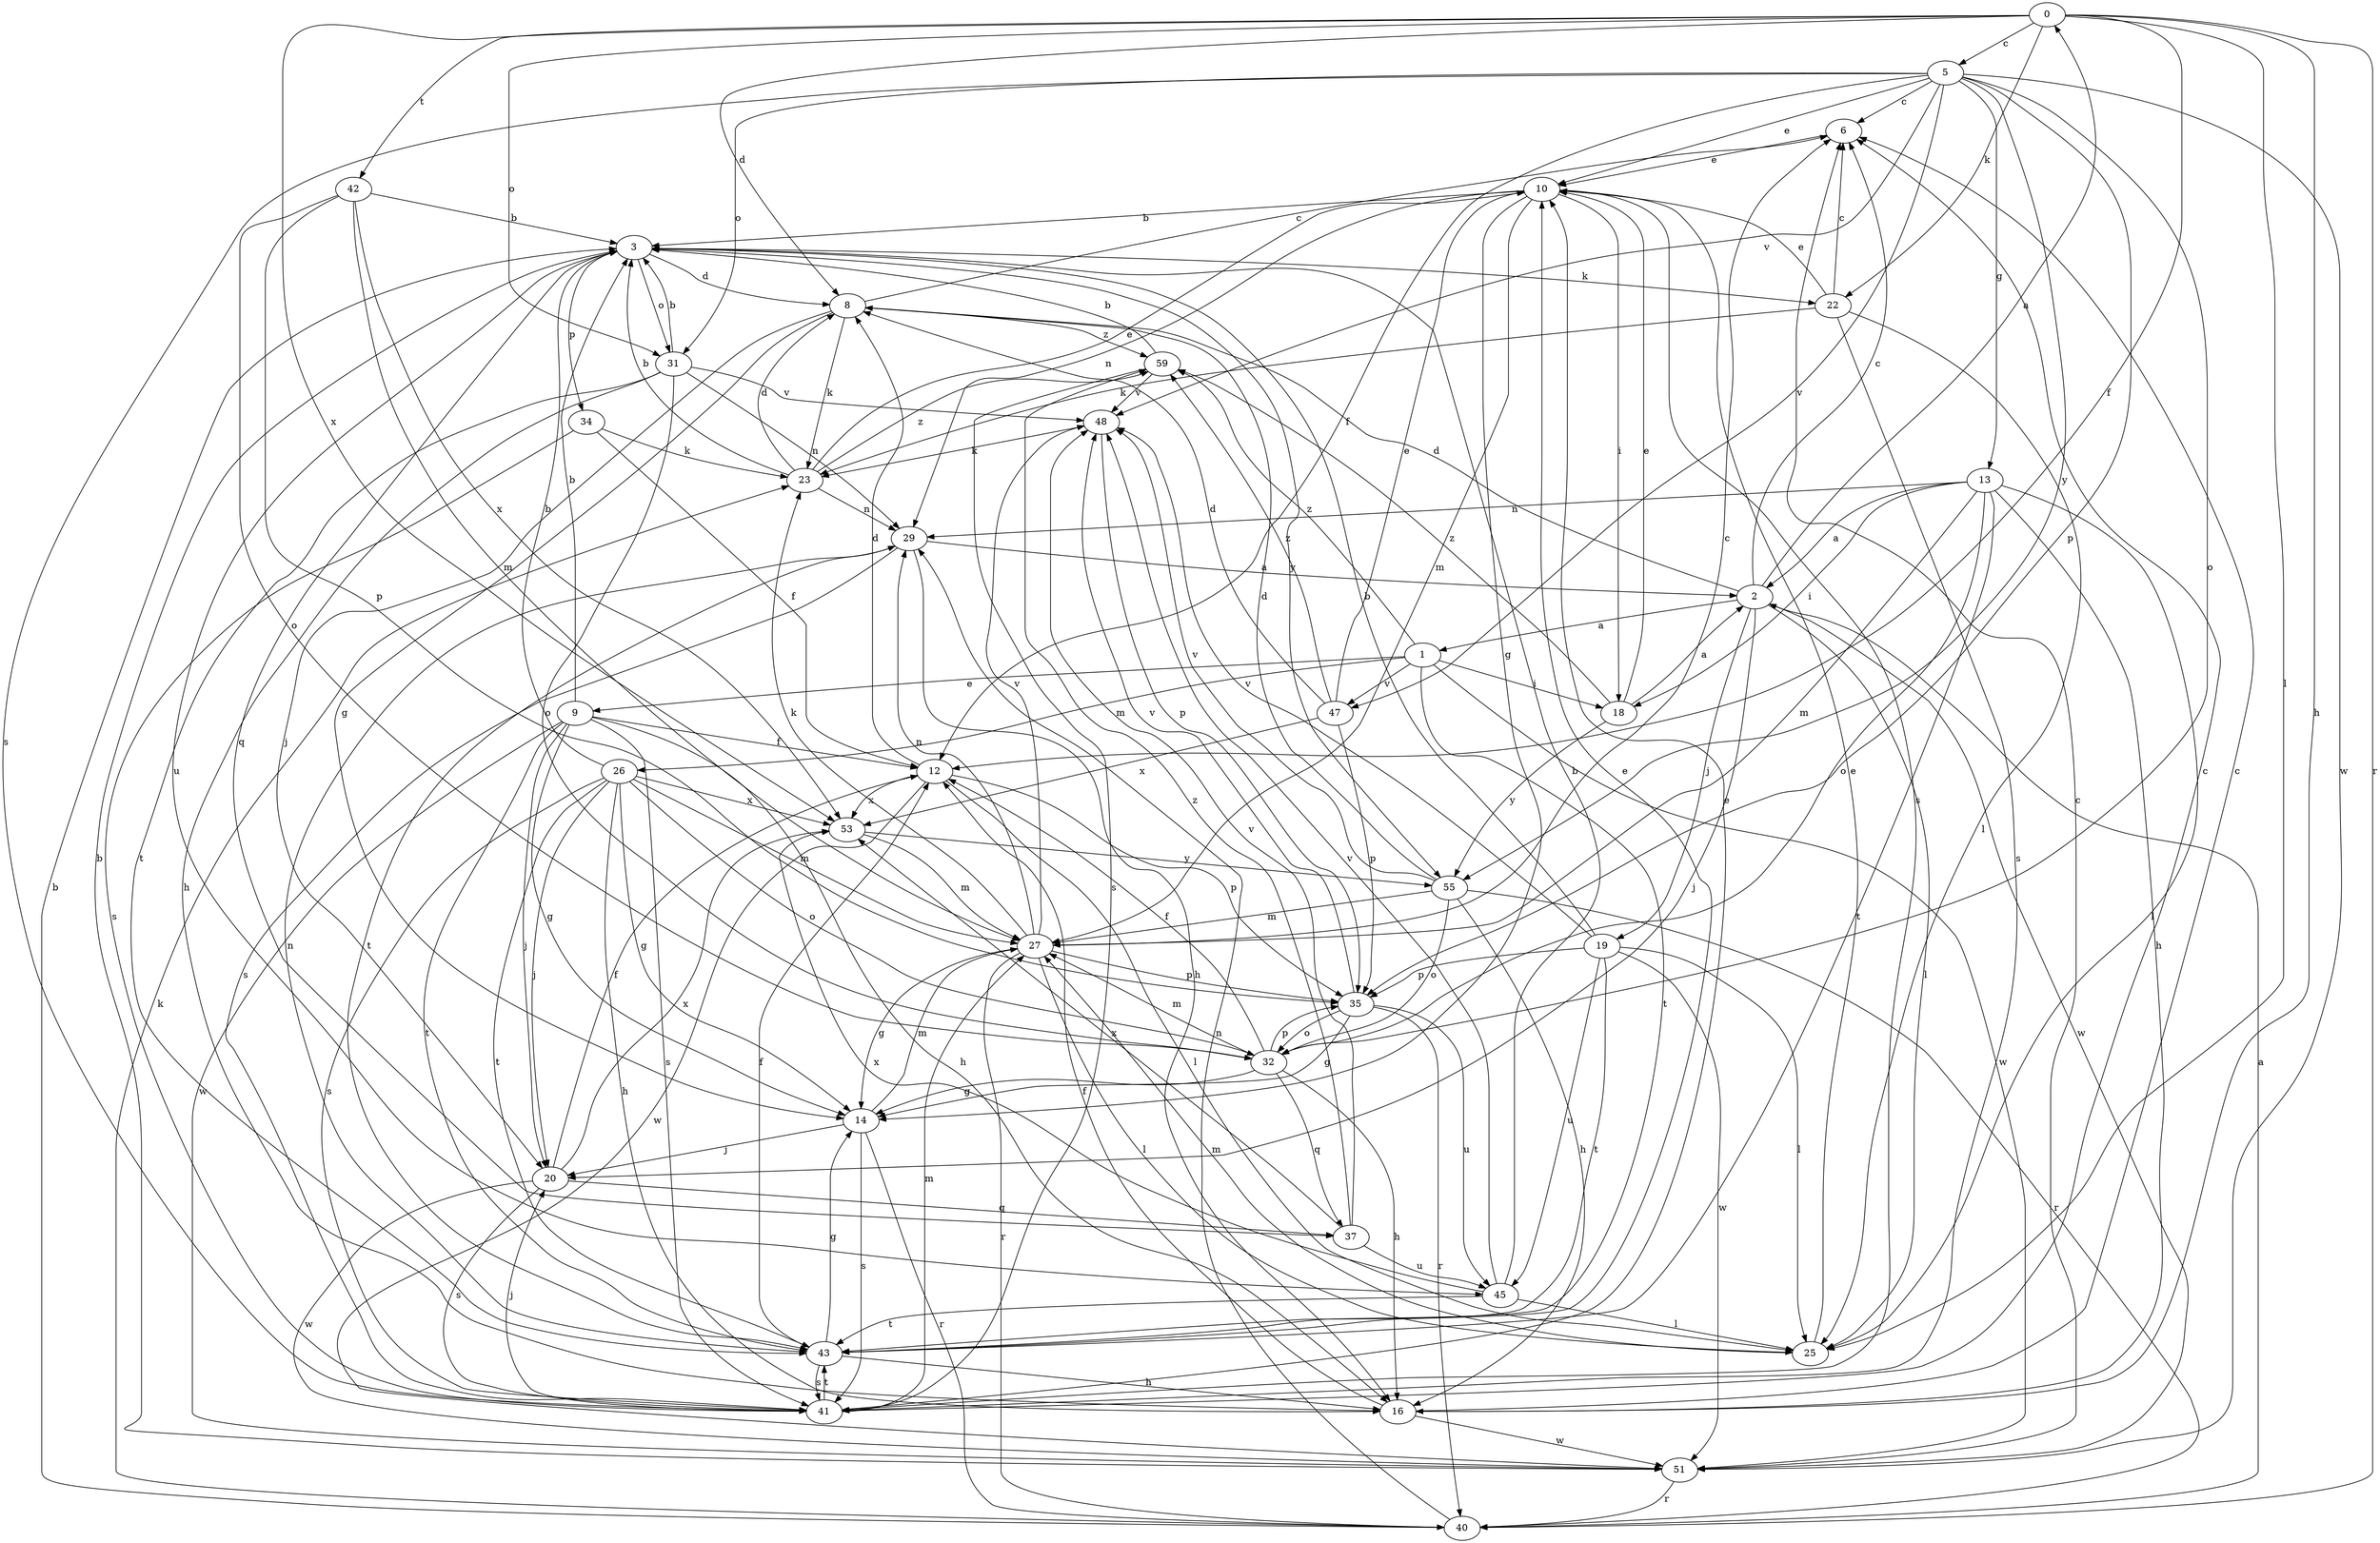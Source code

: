 strict digraph  {
0;
1;
2;
3;
5;
6;
8;
9;
10;
12;
13;
14;
16;
18;
19;
20;
22;
23;
25;
26;
27;
29;
31;
32;
34;
35;
37;
40;
41;
42;
43;
45;
47;
48;
51;
53;
55;
59;
0 -> 5  [label=c];
0 -> 8  [label=d];
0 -> 12  [label=f];
0 -> 16  [label=h];
0 -> 22  [label=k];
0 -> 25  [label=l];
0 -> 31  [label=o];
0 -> 40  [label=r];
0 -> 42  [label=t];
0 -> 53  [label=x];
1 -> 9  [label=e];
1 -> 18  [label=i];
1 -> 26  [label=m];
1 -> 43  [label=t];
1 -> 47  [label=v];
1 -> 51  [label=w];
1 -> 59  [label=z];
2 -> 0  [label=a];
2 -> 1  [label=a];
2 -> 6  [label=c];
2 -> 8  [label=d];
2 -> 19  [label=j];
2 -> 20  [label=j];
2 -> 25  [label=l];
2 -> 51  [label=w];
3 -> 8  [label=d];
3 -> 22  [label=k];
3 -> 31  [label=o];
3 -> 34  [label=p];
3 -> 37  [label=q];
3 -> 45  [label=u];
3 -> 55  [label=y];
5 -> 6  [label=c];
5 -> 10  [label=e];
5 -> 12  [label=f];
5 -> 13  [label=g];
5 -> 31  [label=o];
5 -> 32  [label=o];
5 -> 35  [label=p];
5 -> 41  [label=s];
5 -> 47  [label=v];
5 -> 48  [label=v];
5 -> 51  [label=w];
5 -> 55  [label=y];
6 -> 10  [label=e];
8 -> 6  [label=c];
8 -> 14  [label=g];
8 -> 20  [label=j];
8 -> 23  [label=k];
8 -> 59  [label=z];
9 -> 3  [label=b];
9 -> 12  [label=f];
9 -> 14  [label=g];
9 -> 16  [label=h];
9 -> 20  [label=j];
9 -> 41  [label=s];
9 -> 43  [label=t];
9 -> 51  [label=w];
10 -> 3  [label=b];
10 -> 14  [label=g];
10 -> 18  [label=i];
10 -> 27  [label=m];
10 -> 29  [label=n];
10 -> 41  [label=s];
12 -> 8  [label=d];
12 -> 25  [label=l];
12 -> 35  [label=p];
12 -> 51  [label=w];
12 -> 53  [label=x];
13 -> 2  [label=a];
13 -> 16  [label=h];
13 -> 18  [label=i];
13 -> 25  [label=l];
13 -> 27  [label=m];
13 -> 29  [label=n];
13 -> 32  [label=o];
13 -> 43  [label=t];
14 -> 20  [label=j];
14 -> 27  [label=m];
14 -> 40  [label=r];
14 -> 41  [label=s];
16 -> 6  [label=c];
16 -> 12  [label=f];
16 -> 51  [label=w];
18 -> 2  [label=a];
18 -> 10  [label=e];
18 -> 55  [label=y];
18 -> 59  [label=z];
19 -> 3  [label=b];
19 -> 25  [label=l];
19 -> 35  [label=p];
19 -> 43  [label=t];
19 -> 45  [label=u];
19 -> 48  [label=v];
19 -> 51  [label=w];
20 -> 12  [label=f];
20 -> 37  [label=q];
20 -> 41  [label=s];
20 -> 51  [label=w];
20 -> 53  [label=x];
22 -> 6  [label=c];
22 -> 10  [label=e];
22 -> 23  [label=k];
22 -> 25  [label=l];
22 -> 41  [label=s];
23 -> 3  [label=b];
23 -> 8  [label=d];
23 -> 10  [label=e];
23 -> 29  [label=n];
23 -> 59  [label=z];
25 -> 10  [label=e];
25 -> 27  [label=m];
26 -> 3  [label=b];
26 -> 14  [label=g];
26 -> 16  [label=h];
26 -> 20  [label=j];
26 -> 27  [label=m];
26 -> 32  [label=o];
26 -> 41  [label=s];
26 -> 43  [label=t];
26 -> 53  [label=x];
27 -> 6  [label=c];
27 -> 14  [label=g];
27 -> 23  [label=k];
27 -> 25  [label=l];
27 -> 29  [label=n];
27 -> 35  [label=p];
27 -> 40  [label=r];
27 -> 48  [label=v];
29 -> 2  [label=a];
29 -> 16  [label=h];
29 -> 41  [label=s];
29 -> 43  [label=t];
31 -> 3  [label=b];
31 -> 16  [label=h];
31 -> 29  [label=n];
31 -> 32  [label=o];
31 -> 43  [label=t];
31 -> 48  [label=v];
32 -> 12  [label=f];
32 -> 14  [label=g];
32 -> 16  [label=h];
32 -> 27  [label=m];
32 -> 35  [label=p];
32 -> 37  [label=q];
34 -> 12  [label=f];
34 -> 23  [label=k];
34 -> 41  [label=s];
35 -> 14  [label=g];
35 -> 32  [label=o];
35 -> 40  [label=r];
35 -> 45  [label=u];
35 -> 48  [label=v];
37 -> 45  [label=u];
37 -> 48  [label=v];
37 -> 53  [label=x];
37 -> 59  [label=z];
40 -> 2  [label=a];
40 -> 3  [label=b];
40 -> 23  [label=k];
40 -> 29  [label=n];
41 -> 6  [label=c];
41 -> 10  [label=e];
41 -> 20  [label=j];
41 -> 27  [label=m];
41 -> 43  [label=t];
42 -> 3  [label=b];
42 -> 27  [label=m];
42 -> 32  [label=o];
42 -> 35  [label=p];
42 -> 53  [label=x];
43 -> 10  [label=e];
43 -> 12  [label=f];
43 -> 14  [label=g];
43 -> 16  [label=h];
43 -> 29  [label=n];
43 -> 41  [label=s];
45 -> 3  [label=b];
45 -> 25  [label=l];
45 -> 43  [label=t];
45 -> 48  [label=v];
45 -> 53  [label=x];
47 -> 8  [label=d];
47 -> 10  [label=e];
47 -> 35  [label=p];
47 -> 53  [label=x];
47 -> 59  [label=z];
48 -> 23  [label=k];
48 -> 35  [label=p];
51 -> 3  [label=b];
51 -> 6  [label=c];
51 -> 40  [label=r];
53 -> 27  [label=m];
53 -> 55  [label=y];
55 -> 8  [label=d];
55 -> 16  [label=h];
55 -> 27  [label=m];
55 -> 32  [label=o];
55 -> 40  [label=r];
55 -> 48  [label=v];
59 -> 3  [label=b];
59 -> 41  [label=s];
59 -> 48  [label=v];
}
